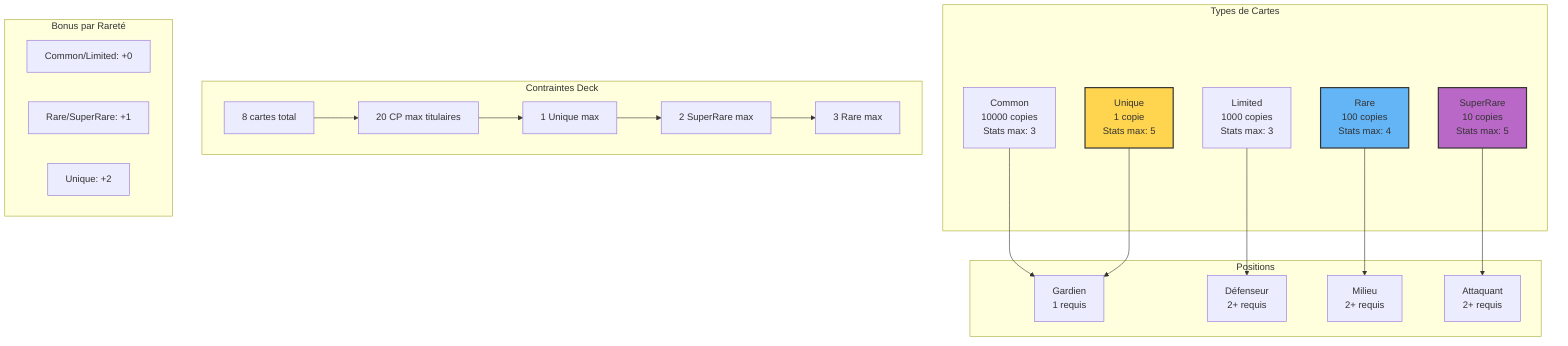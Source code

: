 graph TB
    subgraph "Types de Cartes"
        A[Common<br/>10000 copies<br/>Stats max: 3]
        B[Limited<br/>1000 copies<br/>Stats max: 3]
        C[Rare<br/>100 copies<br/>Stats max: 4]
        D[SuperRare<br/>10 copies<br/>Stats max: 5]
        E[Unique<br/>1 copie<br/>Stats max: 5]
    end

    subgraph "Positions"
        F[Gardien<br/>1 requis]
        G[Défenseur<br/>2+ requis]
        H[Milieu<br/>2+ requis]
        I[Attaquant<br/>2+ requis]
    end

    subgraph "Contraintes Deck"
        J[8 cartes total]
        K[20 CP max titulaires]
        L[1 Unique max]
        M[2 SuperRare max]
        N[3 Rare max]
    end

    subgraph "Bonus par Rareté"
        O[Common/Limited: +0]
        P[Rare/SuperRare: +1]
        Q[Unique: +2]
    end

    A --> F
    B --> G
    C --> H
    D --> I
    E --> F

    J --> K
    K --> L
    L --> M
    M --> N

    style C fill:#64B5F6,stroke:#333,stroke-width:2px
    style D fill:#BA68C8,stroke:#333,stroke-width:2px
    style E fill:#FFD54F,stroke:#333,stroke-width:2px
